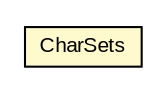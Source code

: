 #!/usr/local/bin/dot
#
# Class diagram 
# Generated by UMLGraph version R5_6-24-gf6e263 (http://www.umlgraph.org/)
#

digraph G {
	edge [fontname="arial",fontsize=10,labelfontname="arial",labelfontsize=10];
	node [fontname="arial",fontsize=10,shape=plaintext];
	nodesep=0.25;
	ranksep=0.5;
	// net.trajano.openidconnect.internal.CharSets
	c3055 [label=<<table title="net.trajano.openidconnect.internal.CharSets" border="0" cellborder="1" cellspacing="0" cellpadding="2" port="p" bgcolor="lemonChiffon" href="./CharSets.html">
		<tr><td><table border="0" cellspacing="0" cellpadding="1">
<tr><td align="center" balign="center"> CharSets </td></tr>
		</table></td></tr>
		</table>>, URL="./CharSets.html", fontname="arial", fontcolor="black", fontsize=10.0];
}

